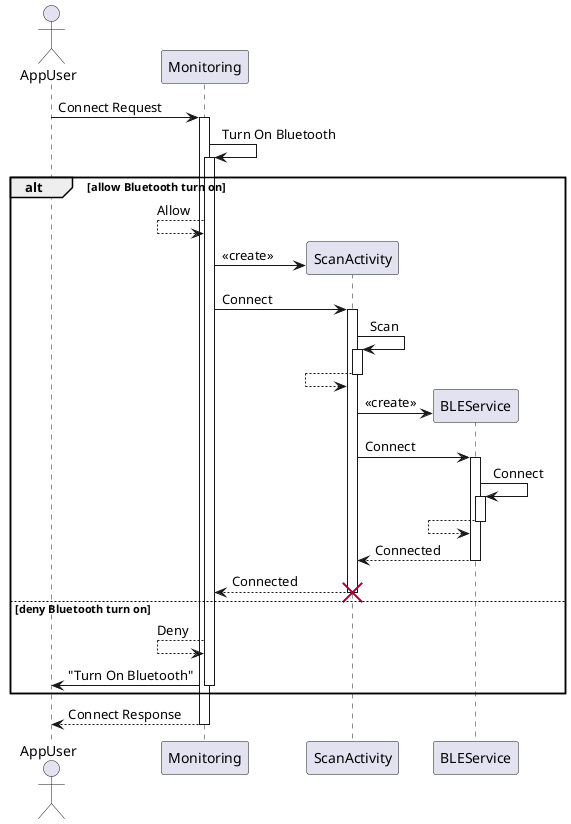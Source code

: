 @startuml
actor AppUser

AppUser -> Monitoring: Connect Request
activate Monitoring

Monitoring -> Monitoring: Turn On Bluetooth
activate Monitoring

alt allow Bluetooth turn on
Monitoring <-- Monitoring: Allow
create ScanActivity
Monitoring -> ScanActivity: <<create>>
Monitoring -> ScanActivity: Connect
activate ScanActivity
ScanActivity -> ScanActivity: Scan
activate ScanActivity
ScanActivity <-- ScanActivity
deactivate ScanActivity
create BLEService
ScanActivity -> BLEService: <<create>>
ScanActivity -> BLEService : Connect
activate BLEService
BLEService -> BLEService: Connect
activate BLEService
BLEService <-- BLEService
deactivate BLEService
ScanActivity <-- BLEService: Connected
deactivate BLEService
Monitoring <-- ScanActivity: Connected
destroy ScanActivity

else deny Bluetooth turn on
Monitoring <-- Monitoring: Deny
AppUser <- Monitoring: "Turn On Bluetooth"
deactivate Monitoring
end

AppUser <-- Monitoring: Connect Response
deactivate Monitoring
@enduml